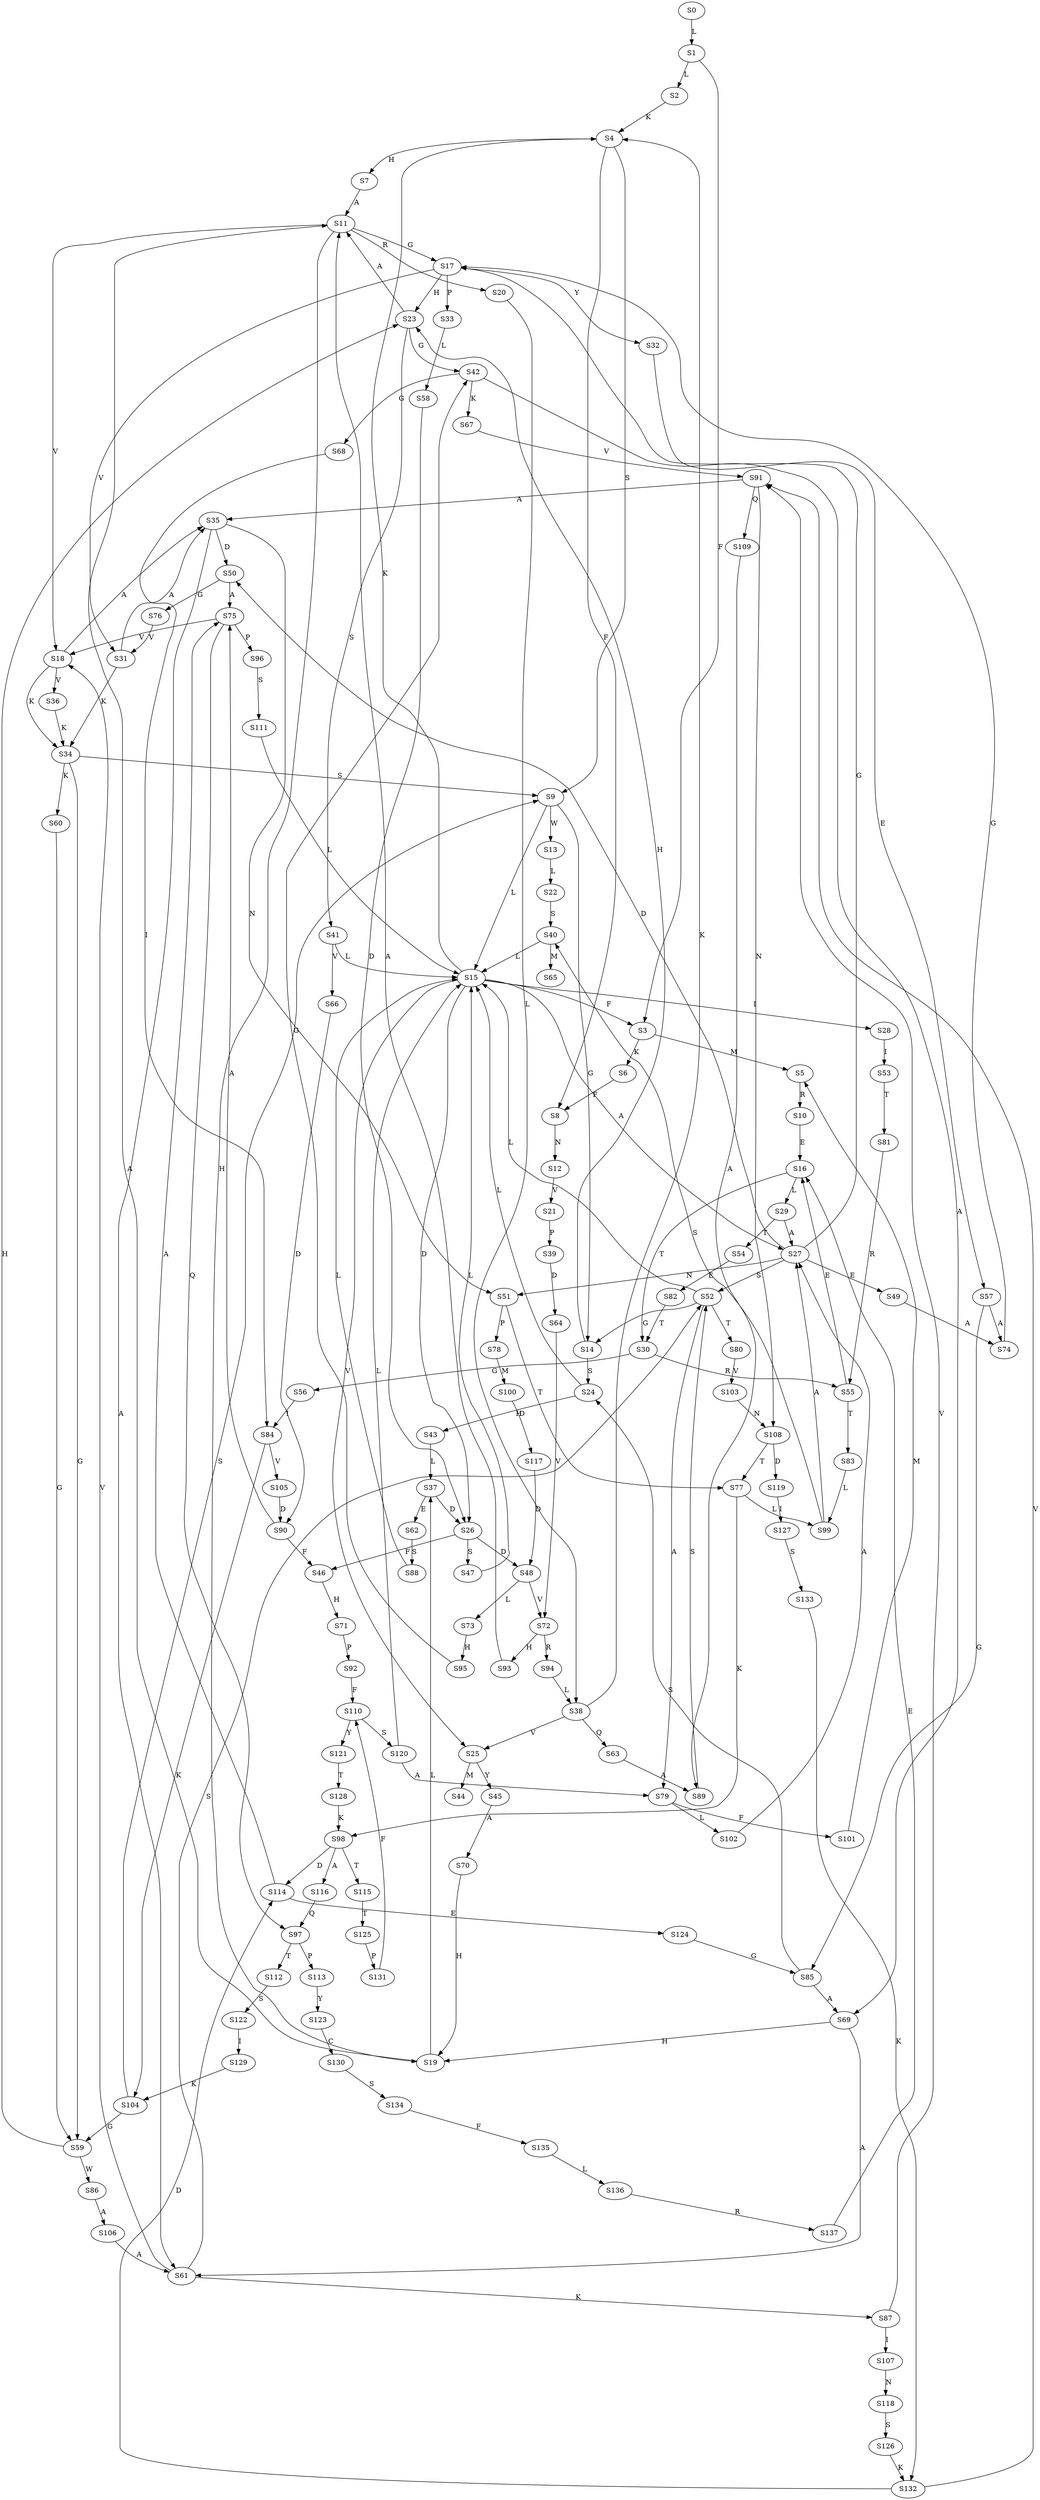 strict digraph  {
	S0 -> S1 [ label = L ];
	S1 -> S2 [ label = L ];
	S1 -> S3 [ label = F ];
	S2 -> S4 [ label = K ];
	S3 -> S5 [ label = M ];
	S3 -> S6 [ label = K ];
	S4 -> S7 [ label = H ];
	S4 -> S8 [ label = F ];
	S4 -> S9 [ label = S ];
	S5 -> S10 [ label = R ];
	S6 -> S8 [ label = F ];
	S7 -> S11 [ label = A ];
	S8 -> S12 [ label = N ];
	S9 -> S13 [ label = W ];
	S9 -> S14 [ label = G ];
	S9 -> S15 [ label = L ];
	S10 -> S16 [ label = E ];
	S11 -> S17 [ label = G ];
	S11 -> S18 [ label = V ];
	S11 -> S19 [ label = H ];
	S11 -> S20 [ label = R ];
	S12 -> S21 [ label = V ];
	S13 -> S22 [ label = L ];
	S14 -> S23 [ label = H ];
	S14 -> S24 [ label = S ];
	S15 -> S25 [ label = V ];
	S15 -> S3 [ label = F ];
	S15 -> S26 [ label = D ];
	S15 -> S27 [ label = A ];
	S15 -> S28 [ label = I ];
	S15 -> S4 [ label = K ];
	S16 -> S29 [ label = L ];
	S16 -> S30 [ label = T ];
	S17 -> S31 [ label = V ];
	S17 -> S32 [ label = Y ];
	S17 -> S23 [ label = H ];
	S17 -> S33 [ label = P ];
	S18 -> S34 [ label = K ];
	S18 -> S35 [ label = A ];
	S18 -> S36 [ label = V ];
	S19 -> S11 [ label = A ];
	S19 -> S37 [ label = L ];
	S20 -> S38 [ label = L ];
	S21 -> S39 [ label = P ];
	S22 -> S40 [ label = S ];
	S23 -> S41 [ label = S ];
	S23 -> S42 [ label = G ];
	S23 -> S11 [ label = A ];
	S24 -> S15 [ label = L ];
	S24 -> S43 [ label = H ];
	S25 -> S44 [ label = M ];
	S25 -> S45 [ label = Y ];
	S26 -> S46 [ label = F ];
	S26 -> S47 [ label = S ];
	S26 -> S48 [ label = D ];
	S27 -> S49 [ label = E ];
	S27 -> S50 [ label = D ];
	S27 -> S51 [ label = N ];
	S27 -> S52 [ label = S ];
	S27 -> S17 [ label = G ];
	S28 -> S53 [ label = I ];
	S29 -> S27 [ label = A ];
	S29 -> S54 [ label = T ];
	S30 -> S55 [ label = R ];
	S30 -> S56 [ label = G ];
	S31 -> S34 [ label = K ];
	S31 -> S35 [ label = A ];
	S32 -> S57 [ label = E ];
	S33 -> S58 [ label = L ];
	S34 -> S59 [ label = G ];
	S34 -> S60 [ label = K ];
	S34 -> S9 [ label = S ];
	S35 -> S51 [ label = N ];
	S35 -> S61 [ label = A ];
	S35 -> S50 [ label = D ];
	S36 -> S34 [ label = K ];
	S37 -> S26 [ label = D ];
	S37 -> S62 [ label = E ];
	S38 -> S4 [ label = K ];
	S38 -> S63 [ label = Q ];
	S38 -> S25 [ label = V ];
	S39 -> S64 [ label = D ];
	S40 -> S65 [ label = M ];
	S40 -> S15 [ label = L ];
	S41 -> S15 [ label = L ];
	S41 -> S66 [ label = V ];
	S42 -> S67 [ label = K ];
	S42 -> S68 [ label = G ];
	S42 -> S69 [ label = A ];
	S43 -> S37 [ label = L ];
	S45 -> S70 [ label = A ];
	S46 -> S71 [ label = H ];
	S47 -> S15 [ label = L ];
	S48 -> S72 [ label = V ];
	S48 -> S73 [ label = L ];
	S49 -> S74 [ label = A ];
	S50 -> S75 [ label = A ];
	S50 -> S76 [ label = G ];
	S51 -> S77 [ label = T ];
	S51 -> S78 [ label = P ];
	S52 -> S14 [ label = G ];
	S52 -> S15 [ label = L ];
	S52 -> S79 [ label = A ];
	S52 -> S80 [ label = T ];
	S53 -> S81 [ label = T ];
	S54 -> S82 [ label = E ];
	S55 -> S83 [ label = T ];
	S55 -> S16 [ label = E ];
	S56 -> S84 [ label = I ];
	S57 -> S85 [ label = G ];
	S57 -> S74 [ label = A ];
	S58 -> S26 [ label = D ];
	S59 -> S86 [ label = W ];
	S59 -> S23 [ label = H ];
	S60 -> S59 [ label = G ];
	S61 -> S87 [ label = K ];
	S61 -> S52 [ label = S ];
	S61 -> S18 [ label = V ];
	S62 -> S88 [ label = S ];
	S63 -> S89 [ label = A ];
	S64 -> S72 [ label = V ];
	S66 -> S90 [ label = D ];
	S67 -> S91 [ label = V ];
	S68 -> S84 [ label = I ];
	S69 -> S19 [ label = H ];
	S69 -> S61 [ label = A ];
	S70 -> S19 [ label = H ];
	S71 -> S92 [ label = P ];
	S72 -> S93 [ label = H ];
	S72 -> S94 [ label = R ];
	S73 -> S95 [ label = H ];
	S74 -> S17 [ label = G ];
	S75 -> S96 [ label = P ];
	S75 -> S18 [ label = V ];
	S75 -> S97 [ label = Q ];
	S76 -> S31 [ label = V ];
	S77 -> S98 [ label = K ];
	S77 -> S99 [ label = L ];
	S78 -> S100 [ label = M ];
	S79 -> S101 [ label = F ];
	S79 -> S102 [ label = L ];
	S80 -> S103 [ label = V ];
	S81 -> S55 [ label = R ];
	S82 -> S30 [ label = T ];
	S83 -> S99 [ label = L ];
	S84 -> S104 [ label = K ];
	S84 -> S105 [ label = V ];
	S85 -> S69 [ label = A ];
	S85 -> S24 [ label = S ];
	S86 -> S106 [ label = A ];
	S87 -> S91 [ label = V ];
	S87 -> S107 [ label = I ];
	S88 -> S15 [ label = L ];
	S89 -> S52 [ label = S ];
	S90 -> S46 [ label = F ];
	S90 -> S75 [ label = A ];
	S91 -> S108 [ label = N ];
	S91 -> S109 [ label = Q ];
	S91 -> S35 [ label = A ];
	S92 -> S110 [ label = F ];
	S93 -> S11 [ label = A ];
	S94 -> S38 [ label = L ];
	S95 -> S42 [ label = G ];
	S96 -> S111 [ label = S ];
	S97 -> S112 [ label = T ];
	S97 -> S113 [ label = P ];
	S98 -> S114 [ label = D ];
	S98 -> S115 [ label = T ];
	S98 -> S116 [ label = A ];
	S99 -> S27 [ label = A ];
	S99 -> S40 [ label = S ];
	S100 -> S117 [ label = D ];
	S101 -> S5 [ label = M ];
	S102 -> S27 [ label = A ];
	S103 -> S108 [ label = N ];
	S104 -> S59 [ label = G ];
	S104 -> S9 [ label = S ];
	S105 -> S90 [ label = D ];
	S106 -> S61 [ label = A ];
	S107 -> S118 [ label = N ];
	S108 -> S77 [ label = T ];
	S108 -> S119 [ label = D ];
	S109 -> S89 [ label = A ];
	S110 -> S120 [ label = S ];
	S110 -> S121 [ label = Y ];
	S111 -> S15 [ label = L ];
	S112 -> S122 [ label = S ];
	S113 -> S123 [ label = Y ];
	S114 -> S75 [ label = A ];
	S114 -> S124 [ label = E ];
	S115 -> S125 [ label = T ];
	S116 -> S97 [ label = Q ];
	S117 -> S48 [ label = D ];
	S118 -> S126 [ label = S ];
	S119 -> S127 [ label = I ];
	S120 -> S15 [ label = L ];
	S120 -> S79 [ label = A ];
	S121 -> S128 [ label = T ];
	S122 -> S129 [ label = I ];
	S123 -> S130 [ label = C ];
	S124 -> S85 [ label = G ];
	S125 -> S131 [ label = P ];
	S126 -> S132 [ label = K ];
	S127 -> S133 [ label = S ];
	S128 -> S98 [ label = K ];
	S129 -> S104 [ label = K ];
	S130 -> S134 [ label = S ];
	S131 -> S110 [ label = F ];
	S132 -> S114 [ label = D ];
	S132 -> S91 [ label = V ];
	S133 -> S132 [ label = K ];
	S134 -> S135 [ label = F ];
	S135 -> S136 [ label = L ];
	S136 -> S137 [ label = R ];
	S137 -> S16 [ label = E ];
}
